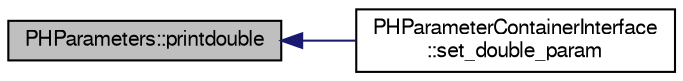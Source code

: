 digraph "PHParameters::printdouble"
{
  bgcolor="transparent";
  edge [fontname="FreeSans",fontsize="10",labelfontname="FreeSans",labelfontsize="10"];
  node [fontname="FreeSans",fontsize="10",shape=record];
  rankdir="LR";
  Node1 [label="PHParameters::printdouble",height=0.2,width=0.4,color="black", fillcolor="grey75", style="filled" fontcolor="black"];
  Node1 -> Node2 [dir="back",color="midnightblue",fontsize="10",style="solid",fontname="FreeSans"];
  Node2 [label="PHParameterContainerInterface\l::set_double_param",height=0.2,width=0.4,color="black",URL="$da/d11/classPHParameterContainerInterface.html#a2a28e69d116516f52e2848a9a6a6f50a"];
}
